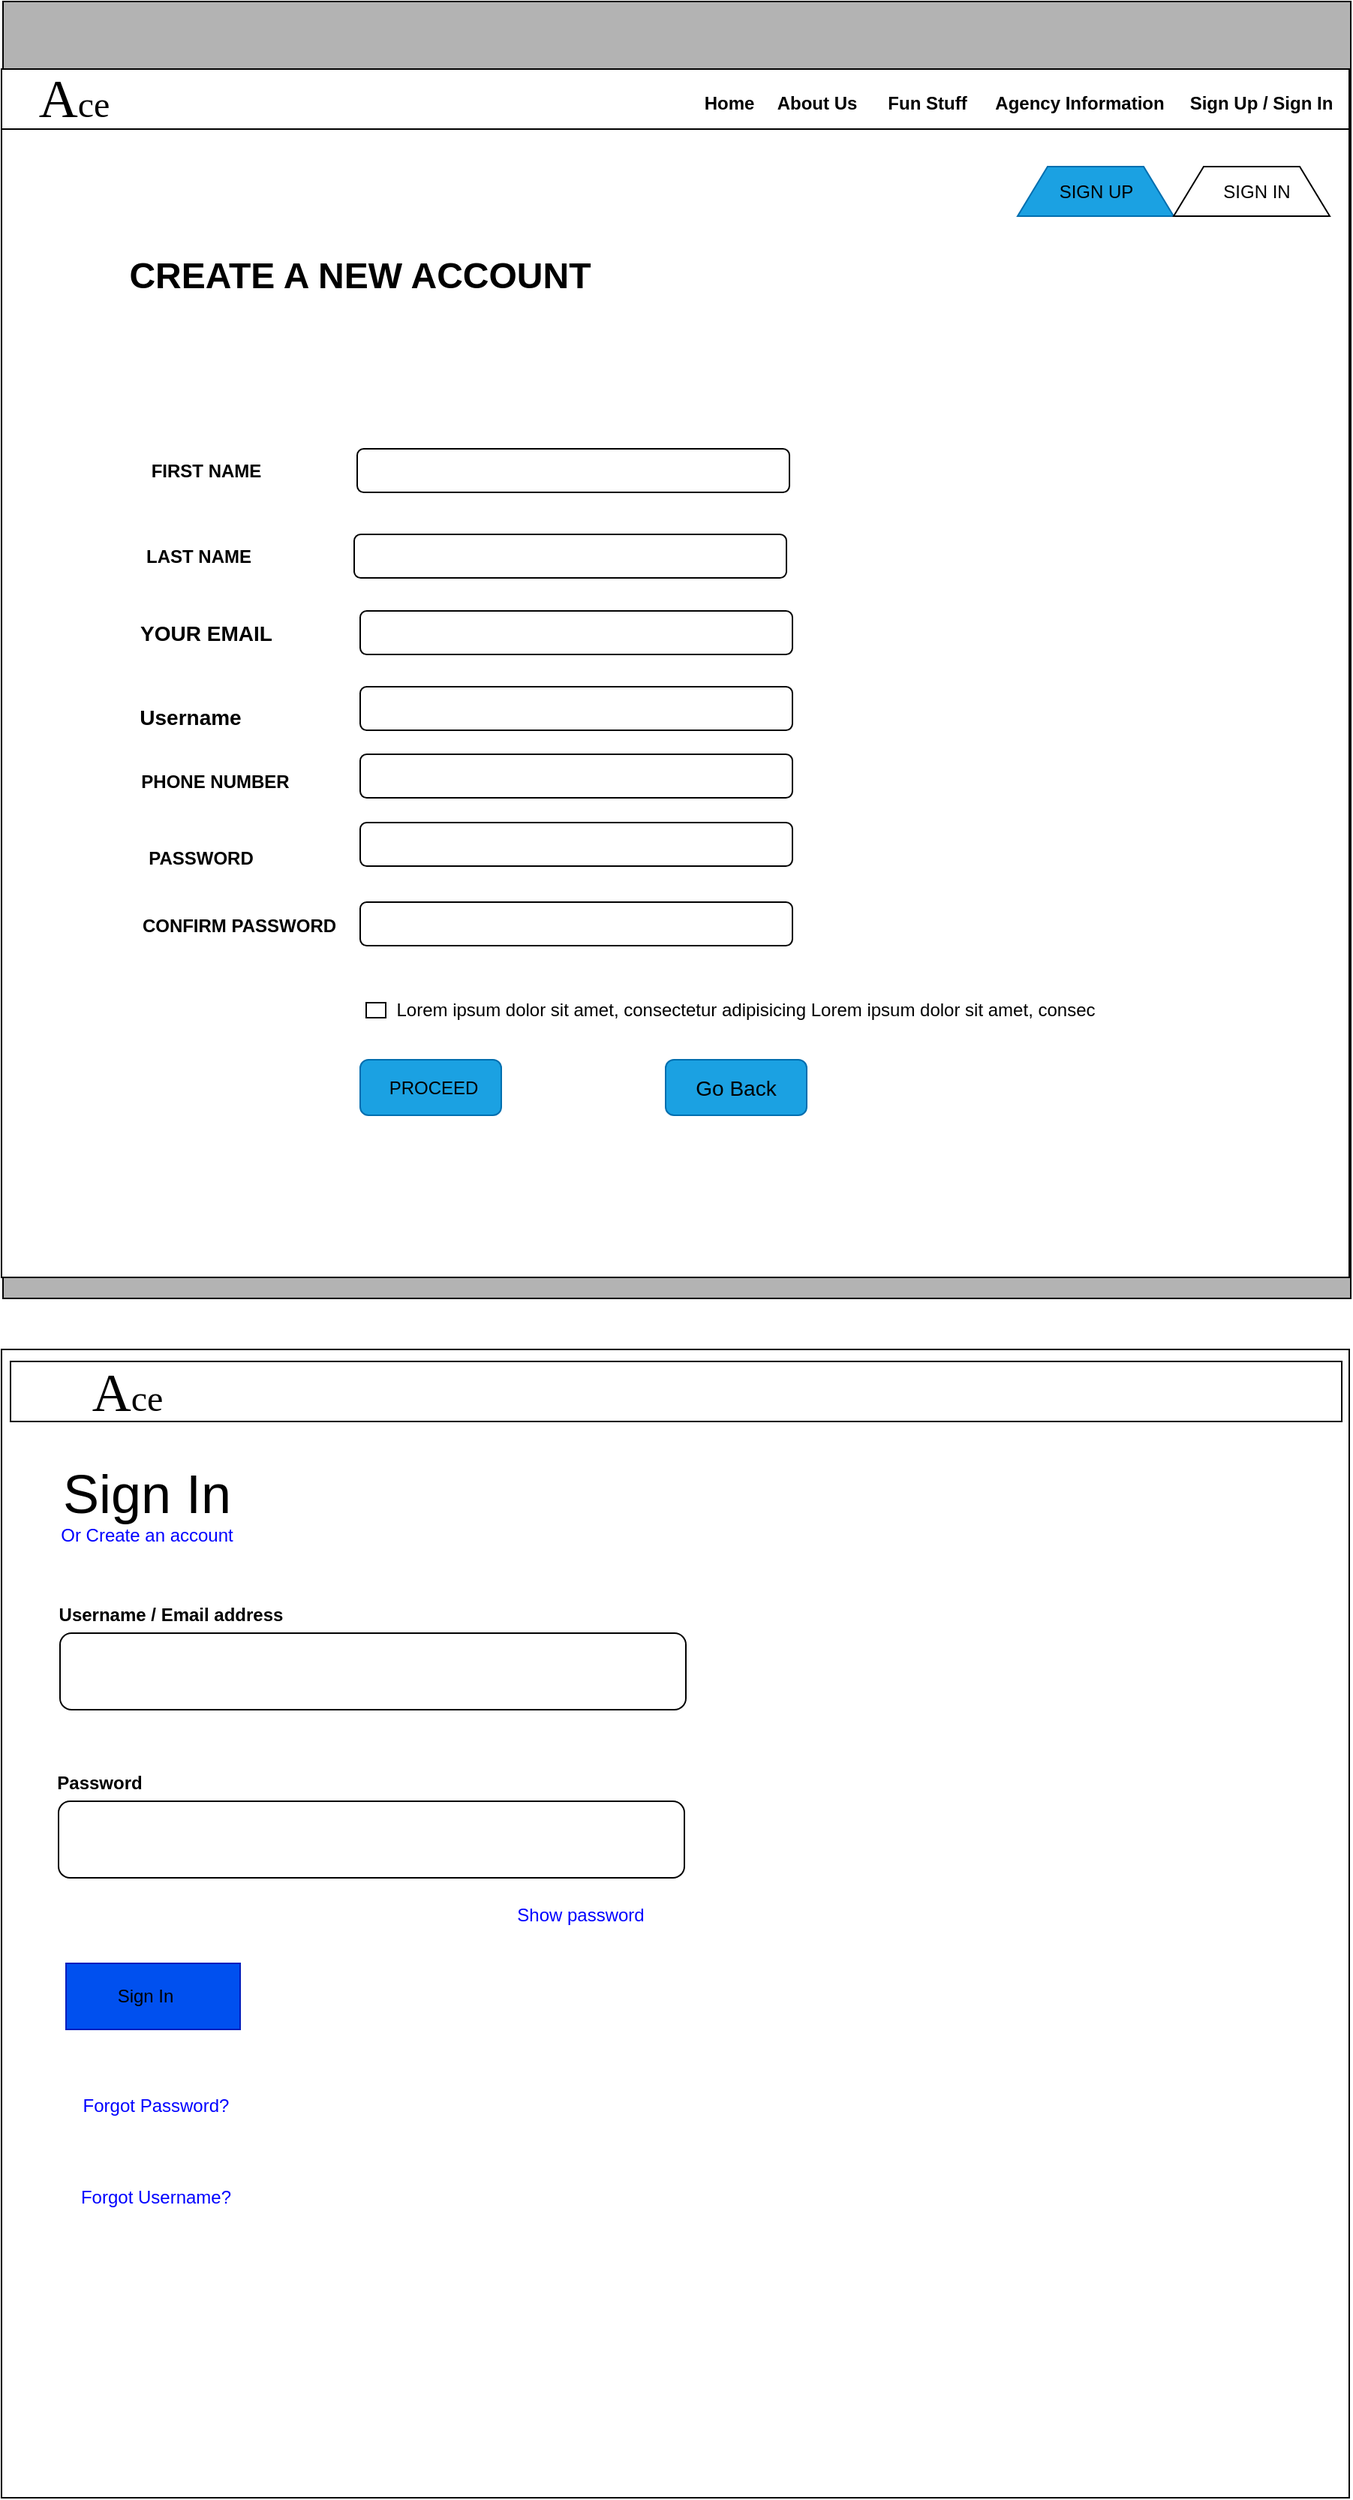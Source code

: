 <mxfile version="13.6.2" type="github">
  <diagram id="_t2A-_-KldA0Skmzdmog" name="Page-1">
    <mxGraphModel dx="868" dy="1550" grid="0" gridSize="10" guides="1" tooltips="1" connect="1" arrows="1" fold="1" page="1" pageScale="1" pageWidth="850" pageHeight="1100" math="0" shadow="0">
      <root>
        <mxCell id="0" />
        <mxCell id="1" parent="0" />
        <mxCell id="kXg5C5y5iRPHgZZ98RsH-56" value="" style="rounded=0;whiteSpace=wrap;html=1;fillColor=#FFFFFF;" parent="1" vertex="1">
          <mxGeometry x="150" y="-172" width="898" height="765" as="geometry" />
        </mxCell>
        <mxCell id="kXg5C5y5iRPHgZZ98RsH-3" value="" style="rounded=0;whiteSpace=wrap;html=1;fillColor=#B3B3B3;" parent="1" vertex="1">
          <mxGeometry x="151" y="-1070" width="898" height="864" as="geometry" />
        </mxCell>
        <mxCell id="kXg5C5y5iRPHgZZ98RsH-5" value="" style="rounded=0;whiteSpace=wrap;html=1;fillColor=#FFFFFF;" parent="1" vertex="1">
          <mxGeometry x="150" y="-985" width="898" height="765" as="geometry" />
        </mxCell>
        <mxCell id="kXg5C5y5iRPHgZZ98RsH-16" value="&lt;font style=&quot;font-size: 24px&quot;&gt;&lt;b&gt;CREATE A NEW ACCOUNT&lt;/b&gt;&lt;/font&gt;" style="text;html=1;strokeColor=none;fillColor=none;align=center;verticalAlign=middle;whiteSpace=wrap;rounded=0;" parent="1" vertex="1">
          <mxGeometry x="188" y="-897" width="402" height="20" as="geometry" />
        </mxCell>
        <mxCell id="kXg5C5y5iRPHgZZ98RsH-18" value="" style="rounded=1;whiteSpace=wrap;html=1;fillColor=#FFFFFF;" parent="1" vertex="1">
          <mxGeometry x="387" y="-772" width="288" height="29" as="geometry" />
        </mxCell>
        <mxCell id="kXg5C5y5iRPHgZZ98RsH-19" value="" style="rounded=1;whiteSpace=wrap;html=1;fillColor=#FFFFFF;" parent="1" vertex="1">
          <mxGeometry x="385" y="-715" width="288" height="29" as="geometry" />
        </mxCell>
        <mxCell id="kXg5C5y5iRPHgZZ98RsH-20" value="" style="rounded=1;whiteSpace=wrap;html=1;fillColor=#FFFFFF;" parent="1" vertex="1">
          <mxGeometry x="389" y="-664" width="288" height="29" as="geometry" />
        </mxCell>
        <mxCell id="kXg5C5y5iRPHgZZ98RsH-21" value="" style="rounded=1;whiteSpace=wrap;html=1;fillColor=#FFFFFF;" parent="1" vertex="1">
          <mxGeometry x="389" y="-568.5" width="288" height="29" as="geometry" />
        </mxCell>
        <mxCell id="kXg5C5y5iRPHgZZ98RsH-22" value="" style="rounded=1;whiteSpace=wrap;html=1;fillColor=#FFFFFF;" parent="1" vertex="1">
          <mxGeometry x="389" y="-523" width="288" height="29" as="geometry" />
        </mxCell>
        <mxCell id="kXg5C5y5iRPHgZZ98RsH-23" value="" style="rounded=1;whiteSpace=wrap;html=1;fillColor=#FFFFFF;" parent="1" vertex="1">
          <mxGeometry x="389" y="-470" width="288" height="29" as="geometry" />
        </mxCell>
        <mxCell id="kXg5C5y5iRPHgZZ98RsH-24" value="FIRST NAME" style="text;html=1;strokeColor=none;fillColor=none;align=center;verticalAlign=middle;whiteSpace=wrap;rounded=0;fontStyle=1" parent="1" vertex="1">
          <mxGeometry x="221" y="-767.75" width="131" height="20.5" as="geometry" />
        </mxCell>
        <mxCell id="kXg5C5y5iRPHgZZ98RsH-25" value="LAST NAME" style="text;html=1;strokeColor=none;fillColor=none;align=center;verticalAlign=middle;whiteSpace=wrap;rounded=0;fontStyle=1" parent="1" vertex="1">
          <mxGeometry x="242" y="-710.75" width="79" height="20.5" as="geometry" />
        </mxCell>
        <mxCell id="kXg5C5y5iRPHgZZ98RsH-26" value="&lt;font style=&quot;font-size: 14px&quot;&gt;YOUR EMAIL&lt;/font&gt;" style="text;html=1;strokeColor=none;fillColor=none;align=center;verticalAlign=middle;whiteSpace=wrap;rounded=0;fontStyle=1" parent="1" vertex="1">
          <mxGeometry x="238" y="-659.75" width="97" height="20.5" as="geometry" />
        </mxCell>
        <mxCell id="kXg5C5y5iRPHgZZ98RsH-27" value="PHONE NUMBER" style="text;html=1;strokeColor=none;fillColor=none;align=center;verticalAlign=middle;whiteSpace=wrap;rounded=0;fontStyle=1" parent="1" vertex="1">
          <mxGeometry x="242" y="-560" width="101" height="20.5" as="geometry" />
        </mxCell>
        <mxCell id="kXg5C5y5iRPHgZZ98RsH-28" value="PASSWORD" style="text;html=1;strokeColor=none;fillColor=none;align=center;verticalAlign=middle;whiteSpace=wrap;rounded=0;fontStyle=1" parent="1" vertex="1">
          <mxGeometry x="242" y="-509" width="82" height="20.5" as="geometry" />
        </mxCell>
        <mxCell id="kXg5C5y5iRPHgZZ98RsH-29" value="CONFIRM PASSWORD" style="text;html=1;strokeColor=none;fillColor=none;align=center;verticalAlign=middle;whiteSpace=wrap;rounded=0;fontStyle=1" parent="1" vertex="1">
          <mxGeometry x="238" y="-464" width="141" height="20.5" as="geometry" />
        </mxCell>
        <mxCell id="kXg5C5y5iRPHgZZ98RsH-33" value="" style="rounded=1;whiteSpace=wrap;html=1;fillColor=#FFFFFF;arcSize=0;" parent="1" vertex="1">
          <mxGeometry x="393" y="-403" width="13" height="10" as="geometry" />
        </mxCell>
        <mxCell id="kXg5C5y5iRPHgZZ98RsH-36" value="&lt;span style=&quot;text-align: left&quot;&gt;Lorem ipsum dolor sit amet, consectetur adipisicing&amp;nbsp;&lt;/span&gt;&lt;span style=&quot;text-align: left&quot;&gt;Lorem ipsum dolor sit amet, consec&lt;/span&gt;" style="text;html=1;strokeColor=none;fillColor=none;align=center;verticalAlign=middle;whiteSpace=wrap;rounded=0;" parent="1" vertex="1">
          <mxGeometry x="406" y="-408" width="480" height="20" as="geometry" />
        </mxCell>
        <mxCell id="kXg5C5y5iRPHgZZ98RsH-39" value="" style="rounded=1;whiteSpace=wrap;html=1;fillColor=#1ba1e2;strokeColor=#006EAF;fontColor=#ffffff;" parent="1" vertex="1">
          <mxGeometry x="389" y="-365" width="94" height="37" as="geometry" />
        </mxCell>
        <mxCell id="kXg5C5y5iRPHgZZ98RsH-40" value="PROCEED" style="text;html=1;strokeColor=none;fillColor=none;align=center;verticalAlign=middle;whiteSpace=wrap;rounded=0;" parent="1" vertex="1">
          <mxGeometry x="418" y="-356.5" width="40" height="20" as="geometry" />
        </mxCell>
        <mxCell id="kXg5C5y5iRPHgZZ98RsH-42" value="" style="shape=trapezoid;perimeter=trapezoidPerimeter;whiteSpace=wrap;html=1;fixedSize=1;fillColor=#1ba1e2;strokeColor=#006EAF;fontColor=#ffffff;" parent="1" vertex="1">
          <mxGeometry x="827" y="-960" width="104" height="33" as="geometry" />
        </mxCell>
        <mxCell id="kXg5C5y5iRPHgZZ98RsH-9" value="SIGN UP" style="text;html=1;strokeColor=none;fillColor=none;align=center;verticalAlign=middle;whiteSpace=wrap;rounded=0;" parent="1" vertex="1">
          <mxGeometry x="852.5" y="-953.5" width="53" height="20" as="geometry" />
        </mxCell>
        <mxCell id="kXg5C5y5iRPHgZZ98RsH-44" value="" style="shape=trapezoid;perimeter=trapezoidPerimeter;whiteSpace=wrap;html=1;fixedSize=1;fillColor=#FFFFFF;" parent="1" vertex="1">
          <mxGeometry x="931" y="-960" width="104" height="33" as="geometry" />
        </mxCell>
        <mxCell id="kXg5C5y5iRPHgZZ98RsH-45" value="SIGN IN" style="text;html=1;strokeColor=none;fillColor=none;align=center;verticalAlign=middle;whiteSpace=wrap;rounded=0;" parent="1" vertex="1">
          <mxGeometry x="960" y="-953.5" width="53" height="20" as="geometry" />
        </mxCell>
        <mxCell id="kXg5C5y5iRPHgZZ98RsH-46" value="" style="rounded=0;whiteSpace=wrap;html=1;fillColor=#FFFFFF;" parent="1" vertex="1">
          <mxGeometry x="150" y="-1025" width="898" height="40" as="geometry" />
        </mxCell>
        <mxCell id="kXg5C5y5iRPHgZZ98RsH-49" value="&lt;font style=&quot;font-size: 12px&quot;&gt;&lt;b&gt;Home&lt;/b&gt;&lt;/font&gt;" style="text;html=1;strokeColor=none;fillColor=none;align=center;verticalAlign=middle;whiteSpace=wrap;rounded=0;" parent="1" vertex="1">
          <mxGeometry x="615" y="-1012" width="40" height="20" as="geometry" />
        </mxCell>
        <mxCell id="kXg5C5y5iRPHgZZ98RsH-50" value="&lt;font style=&quot;font-size: 12px&quot;&gt;&lt;b&gt;About Us&lt;/b&gt;&lt;/font&gt;" style="text;html=1;strokeColor=none;fillColor=none;align=center;verticalAlign=middle;whiteSpace=wrap;rounded=0;" parent="1" vertex="1">
          <mxGeometry x="661" y="-1012" width="65" height="20" as="geometry" />
        </mxCell>
        <mxCell id="kXg5C5y5iRPHgZZ98RsH-51" value="&lt;font style=&quot;font-size: 12px&quot;&gt;&lt;b&gt;Fun Stuff&lt;/b&gt;&lt;/font&gt;" style="text;html=1;strokeColor=none;fillColor=none;align=center;verticalAlign=middle;whiteSpace=wrap;rounded=0;" parent="1" vertex="1">
          <mxGeometry x="738" y="-1012" width="58" height="20" as="geometry" />
        </mxCell>
        <mxCell id="kXg5C5y5iRPHgZZ98RsH-52" value="&lt;b&gt;Agency Information&lt;/b&gt;" style="text;html=1;strokeColor=none;fillColor=none;align=center;verticalAlign=middle;whiteSpace=wrap;rounded=0;" parent="1" vertex="1">
          <mxGeometry x="801" y="-1012" width="135" height="20" as="geometry" />
        </mxCell>
        <mxCell id="kXg5C5y5iRPHgZZ98RsH-53" value="&lt;b&gt;Sign Up / Sign In&lt;/b&gt;" style="text;html=1;strokeColor=none;fillColor=none;align=center;verticalAlign=middle;whiteSpace=wrap;rounded=0;" parent="1" vertex="1">
          <mxGeometry x="936" y="-1012" width="107" height="20" as="geometry" />
        </mxCell>
        <mxCell id="kXg5C5y5iRPHgZZ98RsH-55" style="edgeStyle=orthogonalEdgeStyle;rounded=0;orthogonalLoop=1;jettySize=auto;html=1;exitX=0.5;exitY=1;exitDx=0;exitDy=0;" parent="1" source="kXg5C5y5iRPHgZZ98RsH-51" target="kXg5C5y5iRPHgZZ98RsH-51" edge="1">
          <mxGeometry relative="1" as="geometry" />
        </mxCell>
        <mxCell id="kXg5C5y5iRPHgZZ98RsH-57" value="&lt;font style=&quot;font-size: 36px&quot; face=&quot;Georgia&quot;&gt;A&lt;/font&gt;&lt;font style=&quot;font-size: 24px&quot; face=&quot;Georgia&quot;&gt;ce&lt;/font&gt;" style="text;html=1;strokeColor=none;fillColor=none;align=center;verticalAlign=middle;whiteSpace=wrap;rounded=0;" parent="1" vertex="1">
          <mxGeometry x="178" y="-1024" width="41" height="38" as="geometry" />
        </mxCell>
        <mxCell id="kXg5C5y5iRPHgZZ98RsH-59" value="" style="rounded=0;whiteSpace=wrap;html=1;fillColor=#FFFFFF;" parent="1" vertex="1">
          <mxGeometry x="156" y="-164" width="887" height="40" as="geometry" />
        </mxCell>
        <mxCell id="kXg5C5y5iRPHgZZ98RsH-60" value="" style="rounded=1;whiteSpace=wrap;html=1;fillColor=#FFFFFF;" parent="1" vertex="1">
          <mxGeometry x="189" y="17" width="417" height="51" as="geometry" />
        </mxCell>
        <mxCell id="kXg5C5y5iRPHgZZ98RsH-61" value="&lt;font style=&quot;font-size: 36px&quot;&gt;Sign In&lt;/font&gt;" style="text;html=1;strokeColor=none;fillColor=none;align=center;verticalAlign=middle;whiteSpace=wrap;rounded=0;" parent="1" vertex="1">
          <mxGeometry x="174" y="-86" width="146" height="20" as="geometry" />
        </mxCell>
        <mxCell id="kXg5C5y5iRPHgZZ98RsH-62" value="&lt;font color=&quot;#0000ff&quot;&gt;Or Create an account&lt;/font&gt;" style="text;html=1;strokeColor=none;fillColor=none;align=center;verticalAlign=middle;whiteSpace=wrap;rounded=0;" parent="1" vertex="1">
          <mxGeometry x="182" y="-58" width="130" height="20" as="geometry" />
        </mxCell>
        <mxCell id="kXg5C5y5iRPHgZZ98RsH-63" value="&lt;b&gt;Username / Email address&lt;/b&gt;" style="text;html=1;strokeColor=none;fillColor=none;align=center;verticalAlign=middle;whiteSpace=wrap;rounded=0;" parent="1" vertex="1">
          <mxGeometry x="160" y="-5" width="206" height="20" as="geometry" />
        </mxCell>
        <mxCell id="kXg5C5y5iRPHgZZ98RsH-64" value="" style="rounded=1;whiteSpace=wrap;html=1;fillColor=#FFFFFF;" parent="1" vertex="1">
          <mxGeometry x="188" y="129" width="417" height="51" as="geometry" />
        </mxCell>
        <mxCell id="kXg5C5y5iRPHgZZ98RsH-65" value="&lt;b&gt;Password&lt;/b&gt;" style="text;html=1;strokeColor=none;fillColor=none;align=center;verticalAlign=middle;whiteSpace=wrap;rounded=0;" parent="1" vertex="1">
          <mxGeometry x="189" y="107" width="53" height="20" as="geometry" />
        </mxCell>
        <mxCell id="kXg5C5y5iRPHgZZ98RsH-66" value="" style="rounded=0;whiteSpace=wrap;html=1;fillColor=#0050ef;strokeColor=#001DBC;fontColor=#ffffff;" parent="1" vertex="1">
          <mxGeometry x="193" y="237" width="116" height="44" as="geometry" />
        </mxCell>
        <mxCell id="kXg5C5y5iRPHgZZ98RsH-67" value="Sign In" style="text;html=1;strokeColor=none;fillColor=none;align=center;verticalAlign=middle;whiteSpace=wrap;rounded=0;" parent="1" vertex="1">
          <mxGeometry x="213" y="249" width="66" height="20" as="geometry" />
        </mxCell>
        <mxCell id="kXg5C5y5iRPHgZZ98RsH-69" value="&lt;font color=&quot;#0000ff&quot;&gt;Forgot Username?&lt;/font&gt;" style="text;html=1;strokeColor=none;fillColor=none;align=center;verticalAlign=middle;whiteSpace=wrap;rounded=0;" parent="1" vertex="1">
          <mxGeometry x="188" y="383" width="130" height="20" as="geometry" />
        </mxCell>
        <mxCell id="kXg5C5y5iRPHgZZ98RsH-70" value="&lt;font color=&quot;#0000ff&quot;&gt;Forgot Password?&lt;/font&gt;" style="text;html=1;strokeColor=none;fillColor=none;align=center;verticalAlign=middle;whiteSpace=wrap;rounded=0;" parent="1" vertex="1">
          <mxGeometry x="188" y="322" width="130" height="20" as="geometry" />
        </mxCell>
        <mxCell id="kXg5C5y5iRPHgZZ98RsH-71" value="&lt;font color=&quot;#0000ff&quot;&gt;Show password&lt;/font&gt;" style="text;html=1;strokeColor=none;fillColor=none;align=center;verticalAlign=middle;whiteSpace=wrap;rounded=0;" parent="1" vertex="1">
          <mxGeometry x="471" y="195" width="130" height="20" as="geometry" />
        </mxCell>
        <mxCell id="kXg5C5y5iRPHgZZ98RsH-72" value="&lt;font style=&quot;font-size: 36px&quot; face=&quot;Georgia&quot;&gt;A&lt;/font&gt;&lt;font style=&quot;font-size: 24px&quot; face=&quot;Georgia&quot;&gt;ce&lt;/font&gt;" style="text;html=1;strokeColor=none;fillColor=none;align=center;verticalAlign=middle;whiteSpace=wrap;rounded=0;" parent="1" vertex="1">
          <mxGeometry x="186" y="-162" width="96" height="38" as="geometry" />
        </mxCell>
        <mxCell id="jn8CqBZBCgoaTjJ1yERz-1" value="" style="rounded=1;whiteSpace=wrap;html=1;fillColor=#1ba1e2;strokeColor=#006EAF;fontColor=#ffffff;" vertex="1" parent="1">
          <mxGeometry x="592.5" y="-365" width="94" height="37" as="geometry" />
        </mxCell>
        <mxCell id="jn8CqBZBCgoaTjJ1yERz-2" value="&lt;font style=&quot;font-size: 14px&quot;&gt;Go Back&lt;/font&gt;" style="text;html=1;strokeColor=none;fillColor=none;align=center;verticalAlign=middle;whiteSpace=wrap;rounded=0;" vertex="1" parent="1">
          <mxGeometry x="608" y="-356.5" width="63" height="20" as="geometry" />
        </mxCell>
        <mxCell id="jn8CqBZBCgoaTjJ1yERz-3" value="&lt;font style=&quot;font-size: 14px&quot;&gt;Username&lt;/font&gt;" style="text;html=1;strokeColor=none;fillColor=none;align=center;verticalAlign=middle;whiteSpace=wrap;rounded=0;fontStyle=1" vertex="1" parent="1">
          <mxGeometry x="231" y="-603" width="90" height="20.5" as="geometry" />
        </mxCell>
        <mxCell id="jn8CqBZBCgoaTjJ1yERz-4" value="" style="rounded=1;whiteSpace=wrap;html=1;fillColor=#FFFFFF;" vertex="1" parent="1">
          <mxGeometry x="389" y="-613.5" width="288" height="29" as="geometry" />
        </mxCell>
      </root>
    </mxGraphModel>
  </diagram>
</mxfile>
